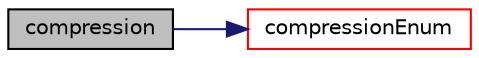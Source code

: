 digraph "compression"
{
  bgcolor="transparent";
  edge [fontname="Helvetica",fontsize="10",labelfontname="Helvetica",labelfontsize="10"];
  node [fontname="Helvetica",fontsize="10",shape=record];
  rankdir="LR";
  Node1 [label="compression",height=0.2,width=0.4,color="black", fillcolor="grey75", style="filled", fontcolor="black"];
  Node1 -> Node2 [color="midnightblue",fontsize="10",style="solid",fontname="Helvetica"];
  Node2 [label="compressionEnum",height=0.2,width=0.4,color="red",URL="$a01203.html#af210ddb71f4235fd1d2233e1f7e49bab",tooltip="Return compression of given compression name. "];
}
